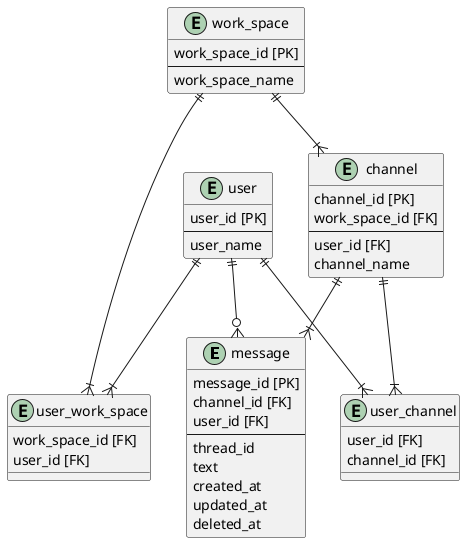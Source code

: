 @startuml 02

Entity message {
  message_id [PK]
  channel_id [FK]
  user_id [FK]
  --
  thread_id
  text
  created_at
  updated_at
  deleted_at
}

Entity channel {
  channel_id [PK]
  work_space_id [FK]
  --
  user_id [FK]
  channel_name
}

Entity user_channel {
  user_id [FK]
  channel_id [FK]
}

Entity work_space {
  work_space_id [PK]
  --
  work_space_name
}

Entity user_work_space {
  work_space_id [FK]
  user_id [FK]
}

Entity user {
  user_id [PK]
  --
  user_name
}

user ||--o{ message
user ||--|{ user_work_space
work_space ||--|{ user_work_space
user ||--|{ user_channel
channel ||--|{ user_channel
work_space ||--|{ channel
channel ||--|{ message

@enduml